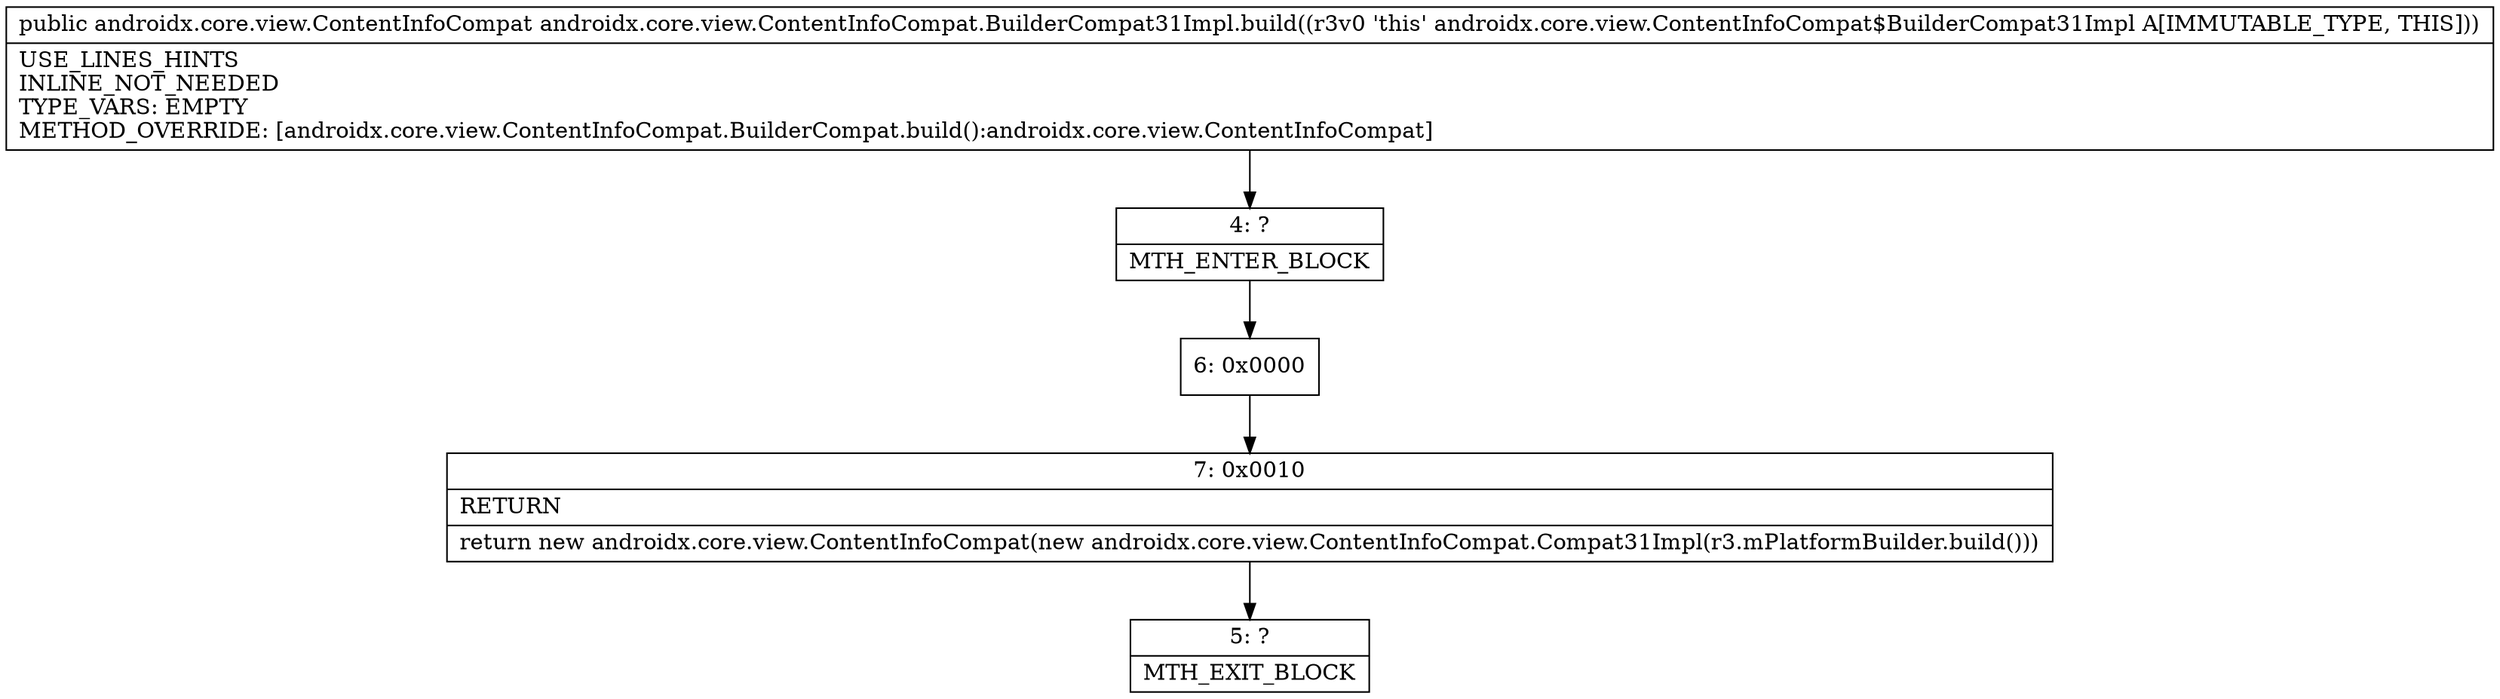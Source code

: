digraph "CFG forandroidx.core.view.ContentInfoCompat.BuilderCompat31Impl.build()Landroidx\/core\/view\/ContentInfoCompat;" {
Node_4 [shape=record,label="{4\:\ ?|MTH_ENTER_BLOCK\l}"];
Node_6 [shape=record,label="{6\:\ 0x0000}"];
Node_7 [shape=record,label="{7\:\ 0x0010|RETURN\l|return new androidx.core.view.ContentInfoCompat(new androidx.core.view.ContentInfoCompat.Compat31Impl(r3.mPlatformBuilder.build()))\l}"];
Node_5 [shape=record,label="{5\:\ ?|MTH_EXIT_BLOCK\l}"];
MethodNode[shape=record,label="{public androidx.core.view.ContentInfoCompat androidx.core.view.ContentInfoCompat.BuilderCompat31Impl.build((r3v0 'this' androidx.core.view.ContentInfoCompat$BuilderCompat31Impl A[IMMUTABLE_TYPE, THIS]))  | USE_LINES_HINTS\lINLINE_NOT_NEEDED\lTYPE_VARS: EMPTY\lMETHOD_OVERRIDE: [androidx.core.view.ContentInfoCompat.BuilderCompat.build():androidx.core.view.ContentInfoCompat]\l}"];
MethodNode -> Node_4;Node_4 -> Node_6;
Node_6 -> Node_7;
Node_7 -> Node_5;
}

